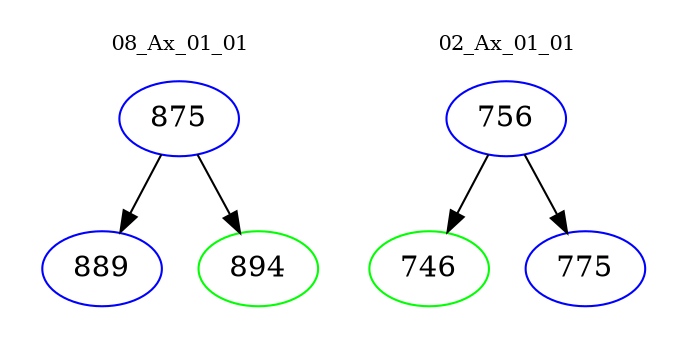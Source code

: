 digraph{
subgraph cluster_0 {
color = white
label = "08_Ax_01_01";
fontsize=10;
T0_875 [label="875", color="blue"]
T0_875 -> T0_889 [color="black"]
T0_889 [label="889", color="blue"]
T0_875 -> T0_894 [color="black"]
T0_894 [label="894", color="green"]
}
subgraph cluster_1 {
color = white
label = "02_Ax_01_01";
fontsize=10;
T1_756 [label="756", color="blue"]
T1_756 -> T1_746 [color="black"]
T1_746 [label="746", color="green"]
T1_756 -> T1_775 [color="black"]
T1_775 [label="775", color="blue"]
}
}
